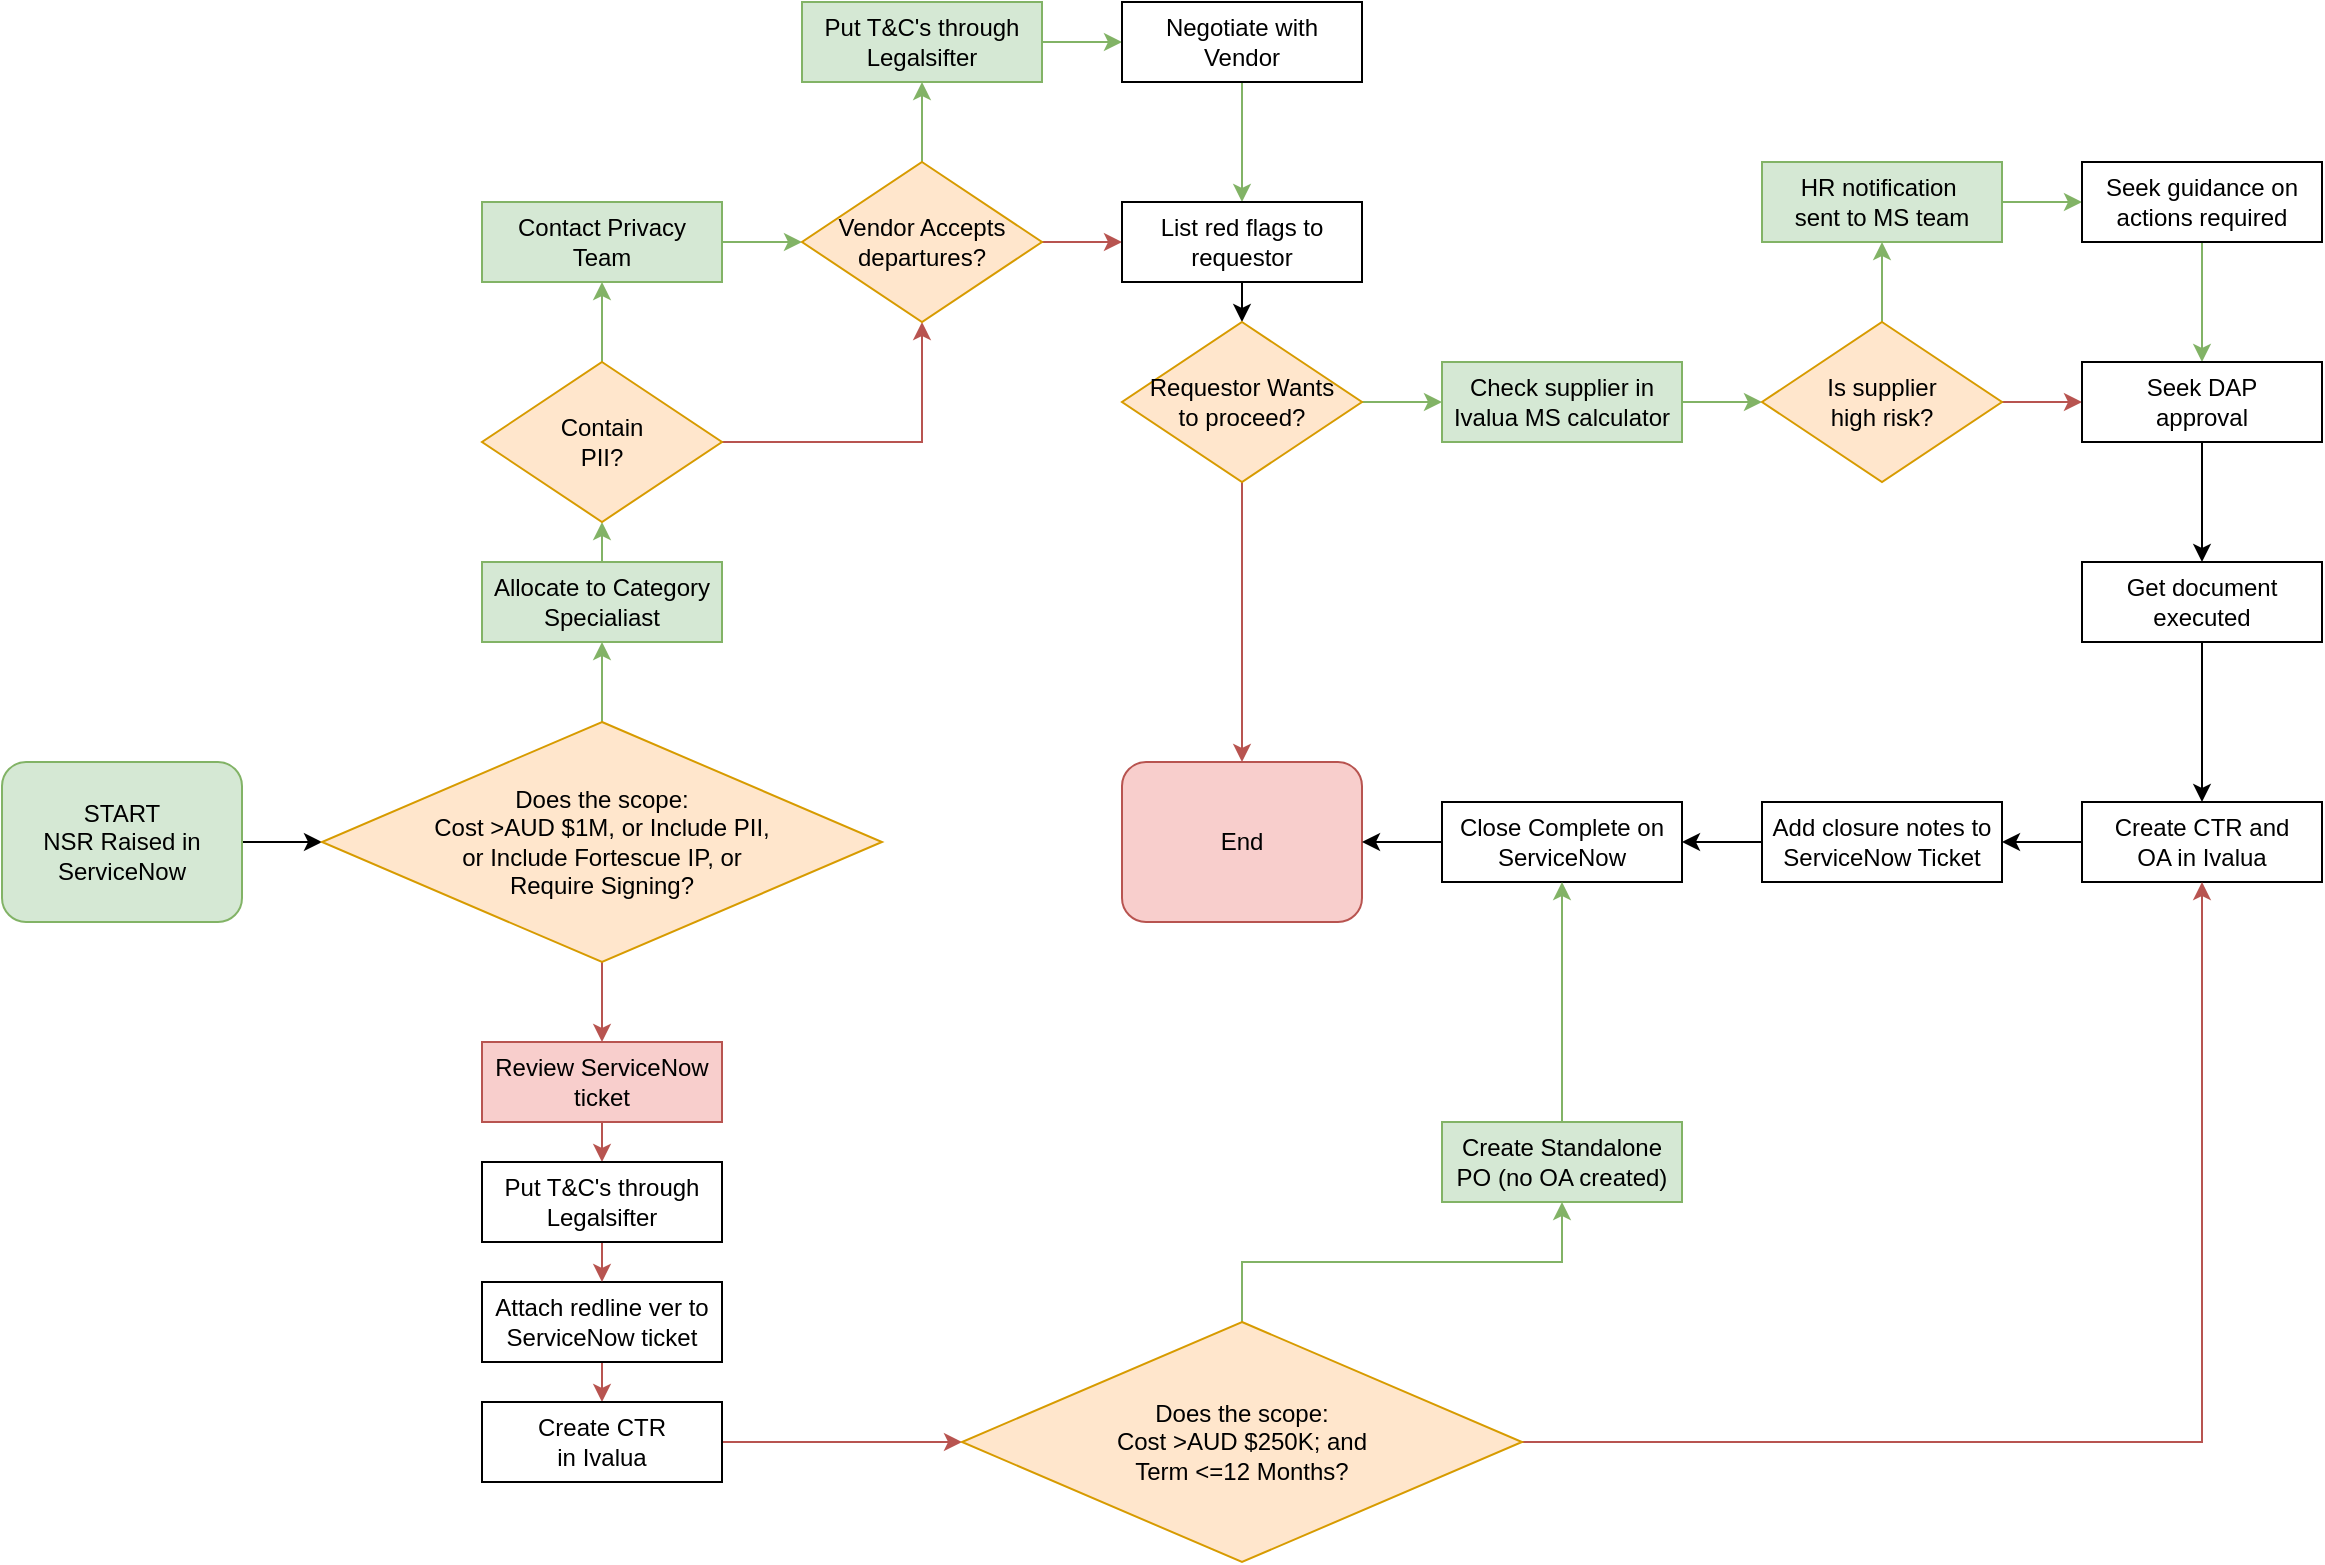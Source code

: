 <mxfile version="25.0.3">
  <diagram id="C5RBs43oDa-KdzZeNtuy" name="Page-1">
    <mxGraphModel dx="3754" dy="1098" grid="0" gridSize="10" guides="1" tooltips="1" connect="1" arrows="1" fold="1" page="0" pageScale="1" pageWidth="827" pageHeight="1169" math="0" shadow="0">
      <root>
        <mxCell id="WIyWlLk6GJQsqaUBKTNV-0" />
        <mxCell id="WIyWlLk6GJQsqaUBKTNV-1" parent="WIyWlLk6GJQsqaUBKTNV-0" />
        <mxCell id="TSyY8MInrAcieJhcI54i-8" style="edgeStyle=orthogonalEdgeStyle;rounded=0;orthogonalLoop=1;jettySize=auto;html=1;exitX=1;exitY=0.5;exitDx=0;exitDy=0;entryX=0;entryY=0.5;entryDx=0;entryDy=0;" edge="1" parent="WIyWlLk6GJQsqaUBKTNV-1" source="WIyWlLk6GJQsqaUBKTNV-3" target="TSyY8MInrAcieJhcI54i-0">
          <mxGeometry relative="1" as="geometry" />
        </mxCell>
        <mxCell id="WIyWlLk6GJQsqaUBKTNV-3" value="START &lt;br&gt;NSR Raised in ServiceNow" style="rounded=1;whiteSpace=wrap;html=1;fontSize=12;glass=0;strokeWidth=1;shadow=0;fillColor=#d5e8d4;strokeColor=#82b366;" parent="WIyWlLk6GJQsqaUBKTNV-1" vertex="1">
          <mxGeometry x="-760" y="460" width="120" height="80" as="geometry" />
        </mxCell>
        <mxCell id="TSyY8MInrAcieJhcI54i-19" style="edgeStyle=orthogonalEdgeStyle;rounded=0;orthogonalLoop=1;jettySize=auto;html=1;exitX=0.5;exitY=0;exitDx=0;exitDy=0;entryX=0.5;entryY=1;entryDx=0;entryDy=0;fillColor=#d5e8d4;strokeColor=#82b366;" edge="1" parent="WIyWlLk6GJQsqaUBKTNV-1" source="TSyY8MInrAcieJhcI54i-0" target="TSyY8MInrAcieJhcI54i-2">
          <mxGeometry relative="1" as="geometry" />
        </mxCell>
        <mxCell id="TSyY8MInrAcieJhcI54i-58" style="edgeStyle=orthogonalEdgeStyle;rounded=0;orthogonalLoop=1;jettySize=auto;html=1;exitX=0.5;exitY=1;exitDx=0;exitDy=0;entryX=0.5;entryY=0;entryDx=0;entryDy=0;fillColor=#f8cecc;strokeColor=#b85450;" edge="1" parent="WIyWlLk6GJQsqaUBKTNV-1" source="TSyY8MInrAcieJhcI54i-0" target="TSyY8MInrAcieJhcI54i-52">
          <mxGeometry relative="1" as="geometry" />
        </mxCell>
        <mxCell id="TSyY8MInrAcieJhcI54i-0" value="Does the scope:&lt;br&gt;Cost &amp;gt;AUD $1M, or Include PII, &lt;br&gt;or Include Fortescue IP, or&lt;br&gt;Require Signing?" style="rhombus;whiteSpace=wrap;html=1;fillColor=#ffe6cc;strokeColor=#d79b00;" vertex="1" parent="WIyWlLk6GJQsqaUBKTNV-1">
          <mxGeometry x="-600" y="440" width="280" height="120" as="geometry" />
        </mxCell>
        <mxCell id="TSyY8MInrAcieJhcI54i-18" style="edgeStyle=orthogonalEdgeStyle;rounded=0;orthogonalLoop=1;jettySize=auto;html=1;exitX=0.5;exitY=0;exitDx=0;exitDy=0;entryX=0.5;entryY=1;entryDx=0;entryDy=0;fillColor=#d5e8d4;gradientColor=#97d077;strokeColor=#82b366;" edge="1" parent="WIyWlLk6GJQsqaUBKTNV-1" source="TSyY8MInrAcieJhcI54i-2" target="TSyY8MInrAcieJhcI54i-3">
          <mxGeometry relative="1" as="geometry" />
        </mxCell>
        <mxCell id="TSyY8MInrAcieJhcI54i-2" value="Allocate to Category&lt;br&gt;Specialiast" style="rounded=0;whiteSpace=wrap;html=1;fillColor=#d5e8d4;strokeColor=#82b366;" vertex="1" parent="WIyWlLk6GJQsqaUBKTNV-1">
          <mxGeometry x="-520" y="360" width="120" height="40" as="geometry" />
        </mxCell>
        <mxCell id="TSyY8MInrAcieJhcI54i-16" style="edgeStyle=orthogonalEdgeStyle;rounded=0;orthogonalLoop=1;jettySize=auto;html=1;exitX=0.5;exitY=0;exitDx=0;exitDy=0;entryX=0.5;entryY=1;entryDx=0;entryDy=0;fillColor=#d5e8d4;strokeColor=#82b366;" edge="1" parent="WIyWlLk6GJQsqaUBKTNV-1" source="TSyY8MInrAcieJhcI54i-3" target="TSyY8MInrAcieJhcI54i-4">
          <mxGeometry relative="1" as="geometry" />
        </mxCell>
        <mxCell id="TSyY8MInrAcieJhcI54i-17" style="edgeStyle=orthogonalEdgeStyle;rounded=0;orthogonalLoop=1;jettySize=auto;html=1;exitX=1;exitY=0.5;exitDx=0;exitDy=0;entryX=0.5;entryY=1;entryDx=0;entryDy=0;fillColor=#f8cecc;strokeColor=#b85450;" edge="1" parent="WIyWlLk6GJQsqaUBKTNV-1" source="TSyY8MInrAcieJhcI54i-3" target="TSyY8MInrAcieJhcI54i-10">
          <mxGeometry relative="1" as="geometry" />
        </mxCell>
        <mxCell id="TSyY8MInrAcieJhcI54i-3" value="Contain&lt;br&gt;PII?" style="rhombus;whiteSpace=wrap;html=1;fillColor=#ffe6cc;strokeColor=#d79b00;" vertex="1" parent="WIyWlLk6GJQsqaUBKTNV-1">
          <mxGeometry x="-520" y="260" width="120" height="80" as="geometry" />
        </mxCell>
        <mxCell id="TSyY8MInrAcieJhcI54i-20" style="edgeStyle=orthogonalEdgeStyle;rounded=0;orthogonalLoop=1;jettySize=auto;html=1;exitX=1;exitY=0.5;exitDx=0;exitDy=0;entryX=0;entryY=0.5;entryDx=0;entryDy=0;fillColor=#d5e8d4;strokeColor=#82b366;" edge="1" parent="WIyWlLk6GJQsqaUBKTNV-1" source="TSyY8MInrAcieJhcI54i-4" target="TSyY8MInrAcieJhcI54i-10">
          <mxGeometry relative="1" as="geometry" />
        </mxCell>
        <mxCell id="TSyY8MInrAcieJhcI54i-4" value="Contact Privacy&lt;div&gt;Team&lt;/div&gt;" style="rounded=0;whiteSpace=wrap;html=1;fillColor=#d5e8d4;strokeColor=#82b366;" vertex="1" parent="WIyWlLk6GJQsqaUBKTNV-1">
          <mxGeometry x="-520" y="180" width="120" height="40" as="geometry" />
        </mxCell>
        <mxCell id="TSyY8MInrAcieJhcI54i-22" style="edgeStyle=orthogonalEdgeStyle;rounded=0;orthogonalLoop=1;jettySize=auto;html=1;exitX=0.5;exitY=0;exitDx=0;exitDy=0;entryX=0.5;entryY=1;entryDx=0;entryDy=0;fillColor=#d5e8d4;strokeColor=#82b366;" edge="1" parent="WIyWlLk6GJQsqaUBKTNV-1" source="TSyY8MInrAcieJhcI54i-10" target="TSyY8MInrAcieJhcI54i-21">
          <mxGeometry relative="1" as="geometry" />
        </mxCell>
        <mxCell id="TSyY8MInrAcieJhcI54i-26" style="edgeStyle=orthogonalEdgeStyle;rounded=0;orthogonalLoop=1;jettySize=auto;html=1;exitX=1;exitY=0.5;exitDx=0;exitDy=0;entryX=0;entryY=0.5;entryDx=0;entryDy=0;fillColor=#f8cecc;strokeColor=#b85450;" edge="1" parent="WIyWlLk6GJQsqaUBKTNV-1" source="TSyY8MInrAcieJhcI54i-10" target="TSyY8MInrAcieJhcI54i-25">
          <mxGeometry relative="1" as="geometry" />
        </mxCell>
        <mxCell id="TSyY8MInrAcieJhcI54i-10" value="Vendor Accepts&lt;div&gt;departures?&lt;/div&gt;" style="rhombus;whiteSpace=wrap;html=1;fillColor=#ffe6cc;strokeColor=#d79b00;" vertex="1" parent="WIyWlLk6GJQsqaUBKTNV-1">
          <mxGeometry x="-360" y="160" width="120" height="80" as="geometry" />
        </mxCell>
        <mxCell id="TSyY8MInrAcieJhcI54i-24" style="edgeStyle=orthogonalEdgeStyle;rounded=0;orthogonalLoop=1;jettySize=auto;html=1;exitX=1;exitY=0.5;exitDx=0;exitDy=0;entryX=0;entryY=0.5;entryDx=0;entryDy=0;fillColor=#d5e8d4;strokeColor=#82b366;" edge="1" parent="WIyWlLk6GJQsqaUBKTNV-1" source="TSyY8MInrAcieJhcI54i-21" target="TSyY8MInrAcieJhcI54i-23">
          <mxGeometry relative="1" as="geometry" />
        </mxCell>
        <mxCell id="TSyY8MInrAcieJhcI54i-21" value="Put T&amp;amp;C&#39;s through Legalsifter" style="rounded=0;whiteSpace=wrap;html=1;fillColor=#d5e8d4;strokeColor=#82b366;" vertex="1" parent="WIyWlLk6GJQsqaUBKTNV-1">
          <mxGeometry x="-360" y="80" width="120" height="40" as="geometry" />
        </mxCell>
        <mxCell id="TSyY8MInrAcieJhcI54i-27" style="edgeStyle=orthogonalEdgeStyle;rounded=0;orthogonalLoop=1;jettySize=auto;html=1;exitX=0.5;exitY=1;exitDx=0;exitDy=0;entryX=0.5;entryY=0;entryDx=0;entryDy=0;fillColor=#d5e8d4;strokeColor=#82b366;" edge="1" parent="WIyWlLk6GJQsqaUBKTNV-1" source="TSyY8MInrAcieJhcI54i-23" target="TSyY8MInrAcieJhcI54i-25">
          <mxGeometry relative="1" as="geometry" />
        </mxCell>
        <mxCell id="TSyY8MInrAcieJhcI54i-23" value="Negotiate with&lt;div&gt;Vendor&lt;/div&gt;" style="rounded=0;whiteSpace=wrap;html=1;fillColor=default;" vertex="1" parent="WIyWlLk6GJQsqaUBKTNV-1">
          <mxGeometry x="-200" y="80" width="120" height="40" as="geometry" />
        </mxCell>
        <mxCell id="TSyY8MInrAcieJhcI54i-29" style="edgeStyle=orthogonalEdgeStyle;rounded=0;orthogonalLoop=1;jettySize=auto;html=1;exitX=0.5;exitY=1;exitDx=0;exitDy=0;entryX=0.5;entryY=0;entryDx=0;entryDy=0;" edge="1" parent="WIyWlLk6GJQsqaUBKTNV-1" source="TSyY8MInrAcieJhcI54i-25" target="TSyY8MInrAcieJhcI54i-28">
          <mxGeometry relative="1" as="geometry" />
        </mxCell>
        <mxCell id="TSyY8MInrAcieJhcI54i-25" value="List red flags to&lt;div&gt;requestor&lt;/div&gt;" style="rounded=0;whiteSpace=wrap;html=1;" vertex="1" parent="WIyWlLk6GJQsqaUBKTNV-1">
          <mxGeometry x="-200" y="180" width="120" height="40" as="geometry" />
        </mxCell>
        <mxCell id="TSyY8MInrAcieJhcI54i-31" style="edgeStyle=orthogonalEdgeStyle;rounded=0;orthogonalLoop=1;jettySize=auto;html=1;exitX=0.5;exitY=1;exitDx=0;exitDy=0;entryX=0.5;entryY=0;entryDx=0;entryDy=0;fillColor=#f8cecc;strokeColor=#b85450;" edge="1" parent="WIyWlLk6GJQsqaUBKTNV-1" source="TSyY8MInrAcieJhcI54i-28" target="TSyY8MInrAcieJhcI54i-30">
          <mxGeometry relative="1" as="geometry" />
        </mxCell>
        <mxCell id="TSyY8MInrAcieJhcI54i-33" style="edgeStyle=orthogonalEdgeStyle;rounded=0;orthogonalLoop=1;jettySize=auto;html=1;exitX=1;exitY=0.5;exitDx=0;exitDy=0;entryX=0;entryY=0.5;entryDx=0;entryDy=0;fillColor=#d5e8d4;strokeColor=#82b366;" edge="1" parent="WIyWlLk6GJQsqaUBKTNV-1" source="TSyY8MInrAcieJhcI54i-28" target="TSyY8MInrAcieJhcI54i-32">
          <mxGeometry relative="1" as="geometry" />
        </mxCell>
        <mxCell id="TSyY8MInrAcieJhcI54i-28" value="Requestor Wants&lt;div&gt;to proceed?&lt;/div&gt;" style="rhombus;whiteSpace=wrap;html=1;fillColor=#ffe6cc;strokeColor=#d79b00;" vertex="1" parent="WIyWlLk6GJQsqaUBKTNV-1">
          <mxGeometry x="-200" y="240" width="120" height="80" as="geometry" />
        </mxCell>
        <mxCell id="TSyY8MInrAcieJhcI54i-30" value="End" style="rounded=1;whiteSpace=wrap;html=1;fontSize=12;glass=0;strokeWidth=1;shadow=0;fillColor=#f8cecc;strokeColor=#b85450;" vertex="1" parent="WIyWlLk6GJQsqaUBKTNV-1">
          <mxGeometry x="-200" y="460" width="120" height="80" as="geometry" />
        </mxCell>
        <mxCell id="TSyY8MInrAcieJhcI54i-35" style="edgeStyle=orthogonalEdgeStyle;rounded=0;orthogonalLoop=1;jettySize=auto;html=1;exitX=1;exitY=0.5;exitDx=0;exitDy=0;entryX=0;entryY=0.5;entryDx=0;entryDy=0;fillColor=#d5e8d4;strokeColor=#82b366;" edge="1" parent="WIyWlLk6GJQsqaUBKTNV-1" source="TSyY8MInrAcieJhcI54i-32" target="TSyY8MInrAcieJhcI54i-34">
          <mxGeometry relative="1" as="geometry" />
        </mxCell>
        <mxCell id="TSyY8MInrAcieJhcI54i-32" value="Check supplier in&lt;div&gt;Ivalua MS calculator&lt;/div&gt;" style="rounded=0;whiteSpace=wrap;html=1;fillColor=#d5e8d4;strokeColor=#82b366;" vertex="1" parent="WIyWlLk6GJQsqaUBKTNV-1">
          <mxGeometry x="-40" y="260" width="120" height="40" as="geometry" />
        </mxCell>
        <mxCell id="TSyY8MInrAcieJhcI54i-37" style="edgeStyle=orthogonalEdgeStyle;rounded=0;orthogonalLoop=1;jettySize=auto;html=1;exitX=0.5;exitY=0;exitDx=0;exitDy=0;entryX=0.5;entryY=1;entryDx=0;entryDy=0;fillColor=#d5e8d4;strokeColor=#82b366;" edge="1" parent="WIyWlLk6GJQsqaUBKTNV-1" source="TSyY8MInrAcieJhcI54i-34" target="TSyY8MInrAcieJhcI54i-36">
          <mxGeometry relative="1" as="geometry" />
        </mxCell>
        <mxCell id="TSyY8MInrAcieJhcI54i-42" style="edgeStyle=orthogonalEdgeStyle;rounded=0;orthogonalLoop=1;jettySize=auto;html=1;exitX=1;exitY=0.5;exitDx=0;exitDy=0;entryX=0;entryY=0.5;entryDx=0;entryDy=0;fillColor=#f8cecc;strokeColor=#b85450;" edge="1" parent="WIyWlLk6GJQsqaUBKTNV-1" source="TSyY8MInrAcieJhcI54i-34" target="TSyY8MInrAcieJhcI54i-40">
          <mxGeometry relative="1" as="geometry" />
        </mxCell>
        <mxCell id="TSyY8MInrAcieJhcI54i-34" value="Is supplier&lt;div&gt;high risk?&lt;/div&gt;" style="rhombus;whiteSpace=wrap;html=1;fillColor=#ffe6cc;strokeColor=#d79b00;" vertex="1" parent="WIyWlLk6GJQsqaUBKTNV-1">
          <mxGeometry x="120" y="240" width="120" height="80" as="geometry" />
        </mxCell>
        <mxCell id="TSyY8MInrAcieJhcI54i-39" style="edgeStyle=orthogonalEdgeStyle;rounded=0;orthogonalLoop=1;jettySize=auto;html=1;exitX=1;exitY=0.5;exitDx=0;exitDy=0;entryX=0;entryY=0.5;entryDx=0;entryDy=0;fillColor=#d5e8d4;strokeColor=#82b366;" edge="1" parent="WIyWlLk6GJQsqaUBKTNV-1" source="TSyY8MInrAcieJhcI54i-36" target="TSyY8MInrAcieJhcI54i-38">
          <mxGeometry relative="1" as="geometry" />
        </mxCell>
        <mxCell id="TSyY8MInrAcieJhcI54i-36" value="HR&amp;nbsp;&lt;span style=&quot;background-color: initial;&quot;&gt;notification&amp;nbsp;&lt;/span&gt;&lt;div&gt;&lt;span style=&quot;background-color: initial;&quot;&gt;sent to MS team&lt;/span&gt;&lt;/div&gt;" style="rounded=0;whiteSpace=wrap;html=1;fillColor=#d5e8d4;strokeColor=#82b366;" vertex="1" parent="WIyWlLk6GJQsqaUBKTNV-1">
          <mxGeometry x="120" y="160" width="120" height="40" as="geometry" />
        </mxCell>
        <mxCell id="TSyY8MInrAcieJhcI54i-44" style="edgeStyle=orthogonalEdgeStyle;rounded=0;orthogonalLoop=1;jettySize=auto;html=1;exitX=0.5;exitY=1;exitDx=0;exitDy=0;entryX=0.5;entryY=0;entryDx=0;entryDy=0;fillColor=#d5e8d4;strokeColor=#82b366;" edge="1" parent="WIyWlLk6GJQsqaUBKTNV-1" source="TSyY8MInrAcieJhcI54i-38" target="TSyY8MInrAcieJhcI54i-40">
          <mxGeometry relative="1" as="geometry" />
        </mxCell>
        <mxCell id="TSyY8MInrAcieJhcI54i-38" value="Seek guidance on actions required" style="rounded=0;whiteSpace=wrap;html=1;" vertex="1" parent="WIyWlLk6GJQsqaUBKTNV-1">
          <mxGeometry x="280" y="160" width="120" height="40" as="geometry" />
        </mxCell>
        <mxCell id="TSyY8MInrAcieJhcI54i-43" style="edgeStyle=orthogonalEdgeStyle;rounded=0;orthogonalLoop=1;jettySize=auto;html=1;exitX=0.5;exitY=1;exitDx=0;exitDy=0;entryX=0.5;entryY=0;entryDx=0;entryDy=0;" edge="1" parent="WIyWlLk6GJQsqaUBKTNV-1" source="TSyY8MInrAcieJhcI54i-40" target="TSyY8MInrAcieJhcI54i-41">
          <mxGeometry relative="1" as="geometry" />
        </mxCell>
        <mxCell id="TSyY8MInrAcieJhcI54i-40" value="Seek DAP&lt;div&gt;approval&lt;/div&gt;" style="rounded=0;whiteSpace=wrap;html=1;" vertex="1" parent="WIyWlLk6GJQsqaUBKTNV-1">
          <mxGeometry x="280" y="260" width="120" height="40" as="geometry" />
        </mxCell>
        <mxCell id="TSyY8MInrAcieJhcI54i-50" style="edgeStyle=orthogonalEdgeStyle;rounded=0;orthogonalLoop=1;jettySize=auto;html=1;exitX=0.5;exitY=1;exitDx=0;exitDy=0;entryX=0.5;entryY=0;entryDx=0;entryDy=0;" edge="1" parent="WIyWlLk6GJQsqaUBKTNV-1" source="TSyY8MInrAcieJhcI54i-41" target="TSyY8MInrAcieJhcI54i-45">
          <mxGeometry relative="1" as="geometry" />
        </mxCell>
        <mxCell id="TSyY8MInrAcieJhcI54i-41" value="Get document&lt;div&gt;executed&lt;/div&gt;" style="rounded=0;whiteSpace=wrap;html=1;" vertex="1" parent="WIyWlLk6GJQsqaUBKTNV-1">
          <mxGeometry x="280" y="360" width="120" height="40" as="geometry" />
        </mxCell>
        <mxCell id="TSyY8MInrAcieJhcI54i-51" style="edgeStyle=orthogonalEdgeStyle;rounded=0;orthogonalLoop=1;jettySize=auto;html=1;exitX=0;exitY=0.5;exitDx=0;exitDy=0;entryX=1;entryY=0.5;entryDx=0;entryDy=0;" edge="1" parent="WIyWlLk6GJQsqaUBKTNV-1" source="TSyY8MInrAcieJhcI54i-45" target="TSyY8MInrAcieJhcI54i-46">
          <mxGeometry relative="1" as="geometry" />
        </mxCell>
        <mxCell id="TSyY8MInrAcieJhcI54i-45" value="Create CTR and&lt;div&gt;OA in Ivalua&lt;/div&gt;" style="rounded=0;whiteSpace=wrap;html=1;" vertex="1" parent="WIyWlLk6GJQsqaUBKTNV-1">
          <mxGeometry x="280" y="480" width="120" height="40" as="geometry" />
        </mxCell>
        <mxCell id="TSyY8MInrAcieJhcI54i-48" style="edgeStyle=orthogonalEdgeStyle;rounded=0;orthogonalLoop=1;jettySize=auto;html=1;exitX=0;exitY=0.5;exitDx=0;exitDy=0;entryX=1;entryY=0.5;entryDx=0;entryDy=0;" edge="1" parent="WIyWlLk6GJQsqaUBKTNV-1" source="TSyY8MInrAcieJhcI54i-46" target="TSyY8MInrAcieJhcI54i-47">
          <mxGeometry relative="1" as="geometry" />
        </mxCell>
        <mxCell id="TSyY8MInrAcieJhcI54i-46" value="Add closure notes to&lt;div&gt;ServiceNow Ticket&lt;/div&gt;" style="rounded=0;whiteSpace=wrap;html=1;" vertex="1" parent="WIyWlLk6GJQsqaUBKTNV-1">
          <mxGeometry x="120" y="480" width="120" height="40" as="geometry" />
        </mxCell>
        <mxCell id="TSyY8MInrAcieJhcI54i-49" style="edgeStyle=orthogonalEdgeStyle;rounded=0;orthogonalLoop=1;jettySize=auto;html=1;exitX=0;exitY=0.5;exitDx=0;exitDy=0;entryX=1;entryY=0.5;entryDx=0;entryDy=0;" edge="1" parent="WIyWlLk6GJQsqaUBKTNV-1" source="TSyY8MInrAcieJhcI54i-47" target="TSyY8MInrAcieJhcI54i-30">
          <mxGeometry relative="1" as="geometry" />
        </mxCell>
        <mxCell id="TSyY8MInrAcieJhcI54i-47" value="Close Complete on&lt;br&gt;ServiceNow" style="rounded=0;whiteSpace=wrap;html=1;" vertex="1" parent="WIyWlLk6GJQsqaUBKTNV-1">
          <mxGeometry x="-40" y="480" width="120" height="40" as="geometry" />
        </mxCell>
        <mxCell id="TSyY8MInrAcieJhcI54i-59" style="edgeStyle=orthogonalEdgeStyle;rounded=0;orthogonalLoop=1;jettySize=auto;html=1;exitX=0.5;exitY=1;exitDx=0;exitDy=0;entryX=0.5;entryY=0;entryDx=0;entryDy=0;fillColor=#f8cecc;strokeColor=#b85450;" edge="1" parent="WIyWlLk6GJQsqaUBKTNV-1" source="TSyY8MInrAcieJhcI54i-52" target="TSyY8MInrAcieJhcI54i-54">
          <mxGeometry relative="1" as="geometry" />
        </mxCell>
        <mxCell id="TSyY8MInrAcieJhcI54i-52" value="Review ServiceNow&lt;div&gt;ticket&lt;/div&gt;" style="rounded=0;whiteSpace=wrap;html=1;fillColor=#f8cecc;strokeColor=#b85450;" vertex="1" parent="WIyWlLk6GJQsqaUBKTNV-1">
          <mxGeometry x="-520" y="600" width="120" height="40" as="geometry" />
        </mxCell>
        <mxCell id="TSyY8MInrAcieJhcI54i-61" style="edgeStyle=orthogonalEdgeStyle;rounded=0;orthogonalLoop=1;jettySize=auto;html=1;exitX=0.5;exitY=1;exitDx=0;exitDy=0;entryX=0.5;entryY=0;entryDx=0;entryDy=0;fillColor=#f8cecc;strokeColor=#b85450;" edge="1" parent="WIyWlLk6GJQsqaUBKTNV-1" source="TSyY8MInrAcieJhcI54i-53" target="TSyY8MInrAcieJhcI54i-55">
          <mxGeometry relative="1" as="geometry" />
        </mxCell>
        <mxCell id="TSyY8MInrAcieJhcI54i-53" value="Attach redline ver to&lt;div&gt;ServiceNow ticket&lt;/div&gt;" style="rounded=0;whiteSpace=wrap;html=1;" vertex="1" parent="WIyWlLk6GJQsqaUBKTNV-1">
          <mxGeometry x="-520" y="720" width="120" height="40" as="geometry" />
        </mxCell>
        <mxCell id="TSyY8MInrAcieJhcI54i-60" style="edgeStyle=orthogonalEdgeStyle;rounded=0;orthogonalLoop=1;jettySize=auto;html=1;exitX=0.5;exitY=1;exitDx=0;exitDy=0;entryX=0.5;entryY=0;entryDx=0;entryDy=0;fillColor=#f8cecc;strokeColor=#b85450;" edge="1" parent="WIyWlLk6GJQsqaUBKTNV-1" source="TSyY8MInrAcieJhcI54i-54" target="TSyY8MInrAcieJhcI54i-53">
          <mxGeometry relative="1" as="geometry" />
        </mxCell>
        <mxCell id="TSyY8MInrAcieJhcI54i-54" value="Put T&amp;amp;C&#39;s through Legalsifter" style="rounded=0;whiteSpace=wrap;html=1;" vertex="1" parent="WIyWlLk6GJQsqaUBKTNV-1">
          <mxGeometry x="-520" y="660" width="120" height="40" as="geometry" />
        </mxCell>
        <mxCell id="TSyY8MInrAcieJhcI54i-62" style="edgeStyle=orthogonalEdgeStyle;rounded=0;orthogonalLoop=1;jettySize=auto;html=1;exitX=1;exitY=0.5;exitDx=0;exitDy=0;entryX=0;entryY=0.5;entryDx=0;entryDy=0;fillColor=#f8cecc;strokeColor=#b85450;" edge="1" parent="WIyWlLk6GJQsqaUBKTNV-1" source="TSyY8MInrAcieJhcI54i-55" target="TSyY8MInrAcieJhcI54i-57">
          <mxGeometry relative="1" as="geometry" />
        </mxCell>
        <mxCell id="TSyY8MInrAcieJhcI54i-55" value="Create CTR&lt;div&gt;in Ivalua&lt;/div&gt;" style="rounded=0;whiteSpace=wrap;html=1;" vertex="1" parent="WIyWlLk6GJQsqaUBKTNV-1">
          <mxGeometry x="-520" y="780" width="120" height="40" as="geometry" />
        </mxCell>
        <mxCell id="TSyY8MInrAcieJhcI54i-64" style="edgeStyle=orthogonalEdgeStyle;rounded=0;orthogonalLoop=1;jettySize=auto;html=1;exitX=0.5;exitY=0;exitDx=0;exitDy=0;entryX=0.5;entryY=1;entryDx=0;entryDy=0;fillColor=#d5e8d4;strokeColor=#82b366;" edge="1" parent="WIyWlLk6GJQsqaUBKTNV-1" source="TSyY8MInrAcieJhcI54i-57" target="TSyY8MInrAcieJhcI54i-63">
          <mxGeometry relative="1" as="geometry" />
        </mxCell>
        <mxCell id="TSyY8MInrAcieJhcI54i-66" style="edgeStyle=orthogonalEdgeStyle;rounded=0;orthogonalLoop=1;jettySize=auto;html=1;exitX=1;exitY=0.5;exitDx=0;exitDy=0;entryX=0.5;entryY=1;entryDx=0;entryDy=0;fillColor=#f8cecc;strokeColor=#b85450;" edge="1" parent="WIyWlLk6GJQsqaUBKTNV-1" source="TSyY8MInrAcieJhcI54i-57" target="TSyY8MInrAcieJhcI54i-45">
          <mxGeometry relative="1" as="geometry" />
        </mxCell>
        <mxCell id="TSyY8MInrAcieJhcI54i-57" value="Does the scope:&lt;br&gt;Cost &amp;gt;AUD $250K; and&lt;div&gt;Term &amp;lt;=12 Months?&lt;/div&gt;" style="rhombus;whiteSpace=wrap;html=1;fillColor=#ffe6cc;strokeColor=#d79b00;" vertex="1" parent="WIyWlLk6GJQsqaUBKTNV-1">
          <mxGeometry x="-280" y="740" width="280" height="120" as="geometry" />
        </mxCell>
        <mxCell id="TSyY8MInrAcieJhcI54i-65" style="edgeStyle=orthogonalEdgeStyle;rounded=0;orthogonalLoop=1;jettySize=auto;html=1;exitX=0.5;exitY=0;exitDx=0;exitDy=0;entryX=0.5;entryY=1;entryDx=0;entryDy=0;fillColor=#d5e8d4;strokeColor=#82b366;" edge="1" parent="WIyWlLk6GJQsqaUBKTNV-1" source="TSyY8MInrAcieJhcI54i-63" target="TSyY8MInrAcieJhcI54i-47">
          <mxGeometry relative="1" as="geometry" />
        </mxCell>
        <mxCell id="TSyY8MInrAcieJhcI54i-63" value="Create Standalone PO (no OA created)" style="rounded=0;whiteSpace=wrap;html=1;fillColor=#d5e8d4;strokeColor=#82b366;" vertex="1" parent="WIyWlLk6GJQsqaUBKTNV-1">
          <mxGeometry x="-40" y="640" width="120" height="40" as="geometry" />
        </mxCell>
      </root>
    </mxGraphModel>
  </diagram>
</mxfile>
